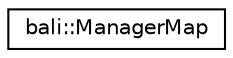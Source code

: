 digraph "Graphical Class Hierarchy"
{
  edge [fontname="Helvetica",fontsize="10",labelfontname="Helvetica",labelfontsize="10"];
  node [fontname="Helvetica",fontsize="10",shape=record];
  rankdir="LR";
  Node1 [label="bali::ManagerMap",height=0.2,width=0.4,color="black", fillcolor="white", style="filled",URL="$classbali_1_1_manager_map.html"];
}
